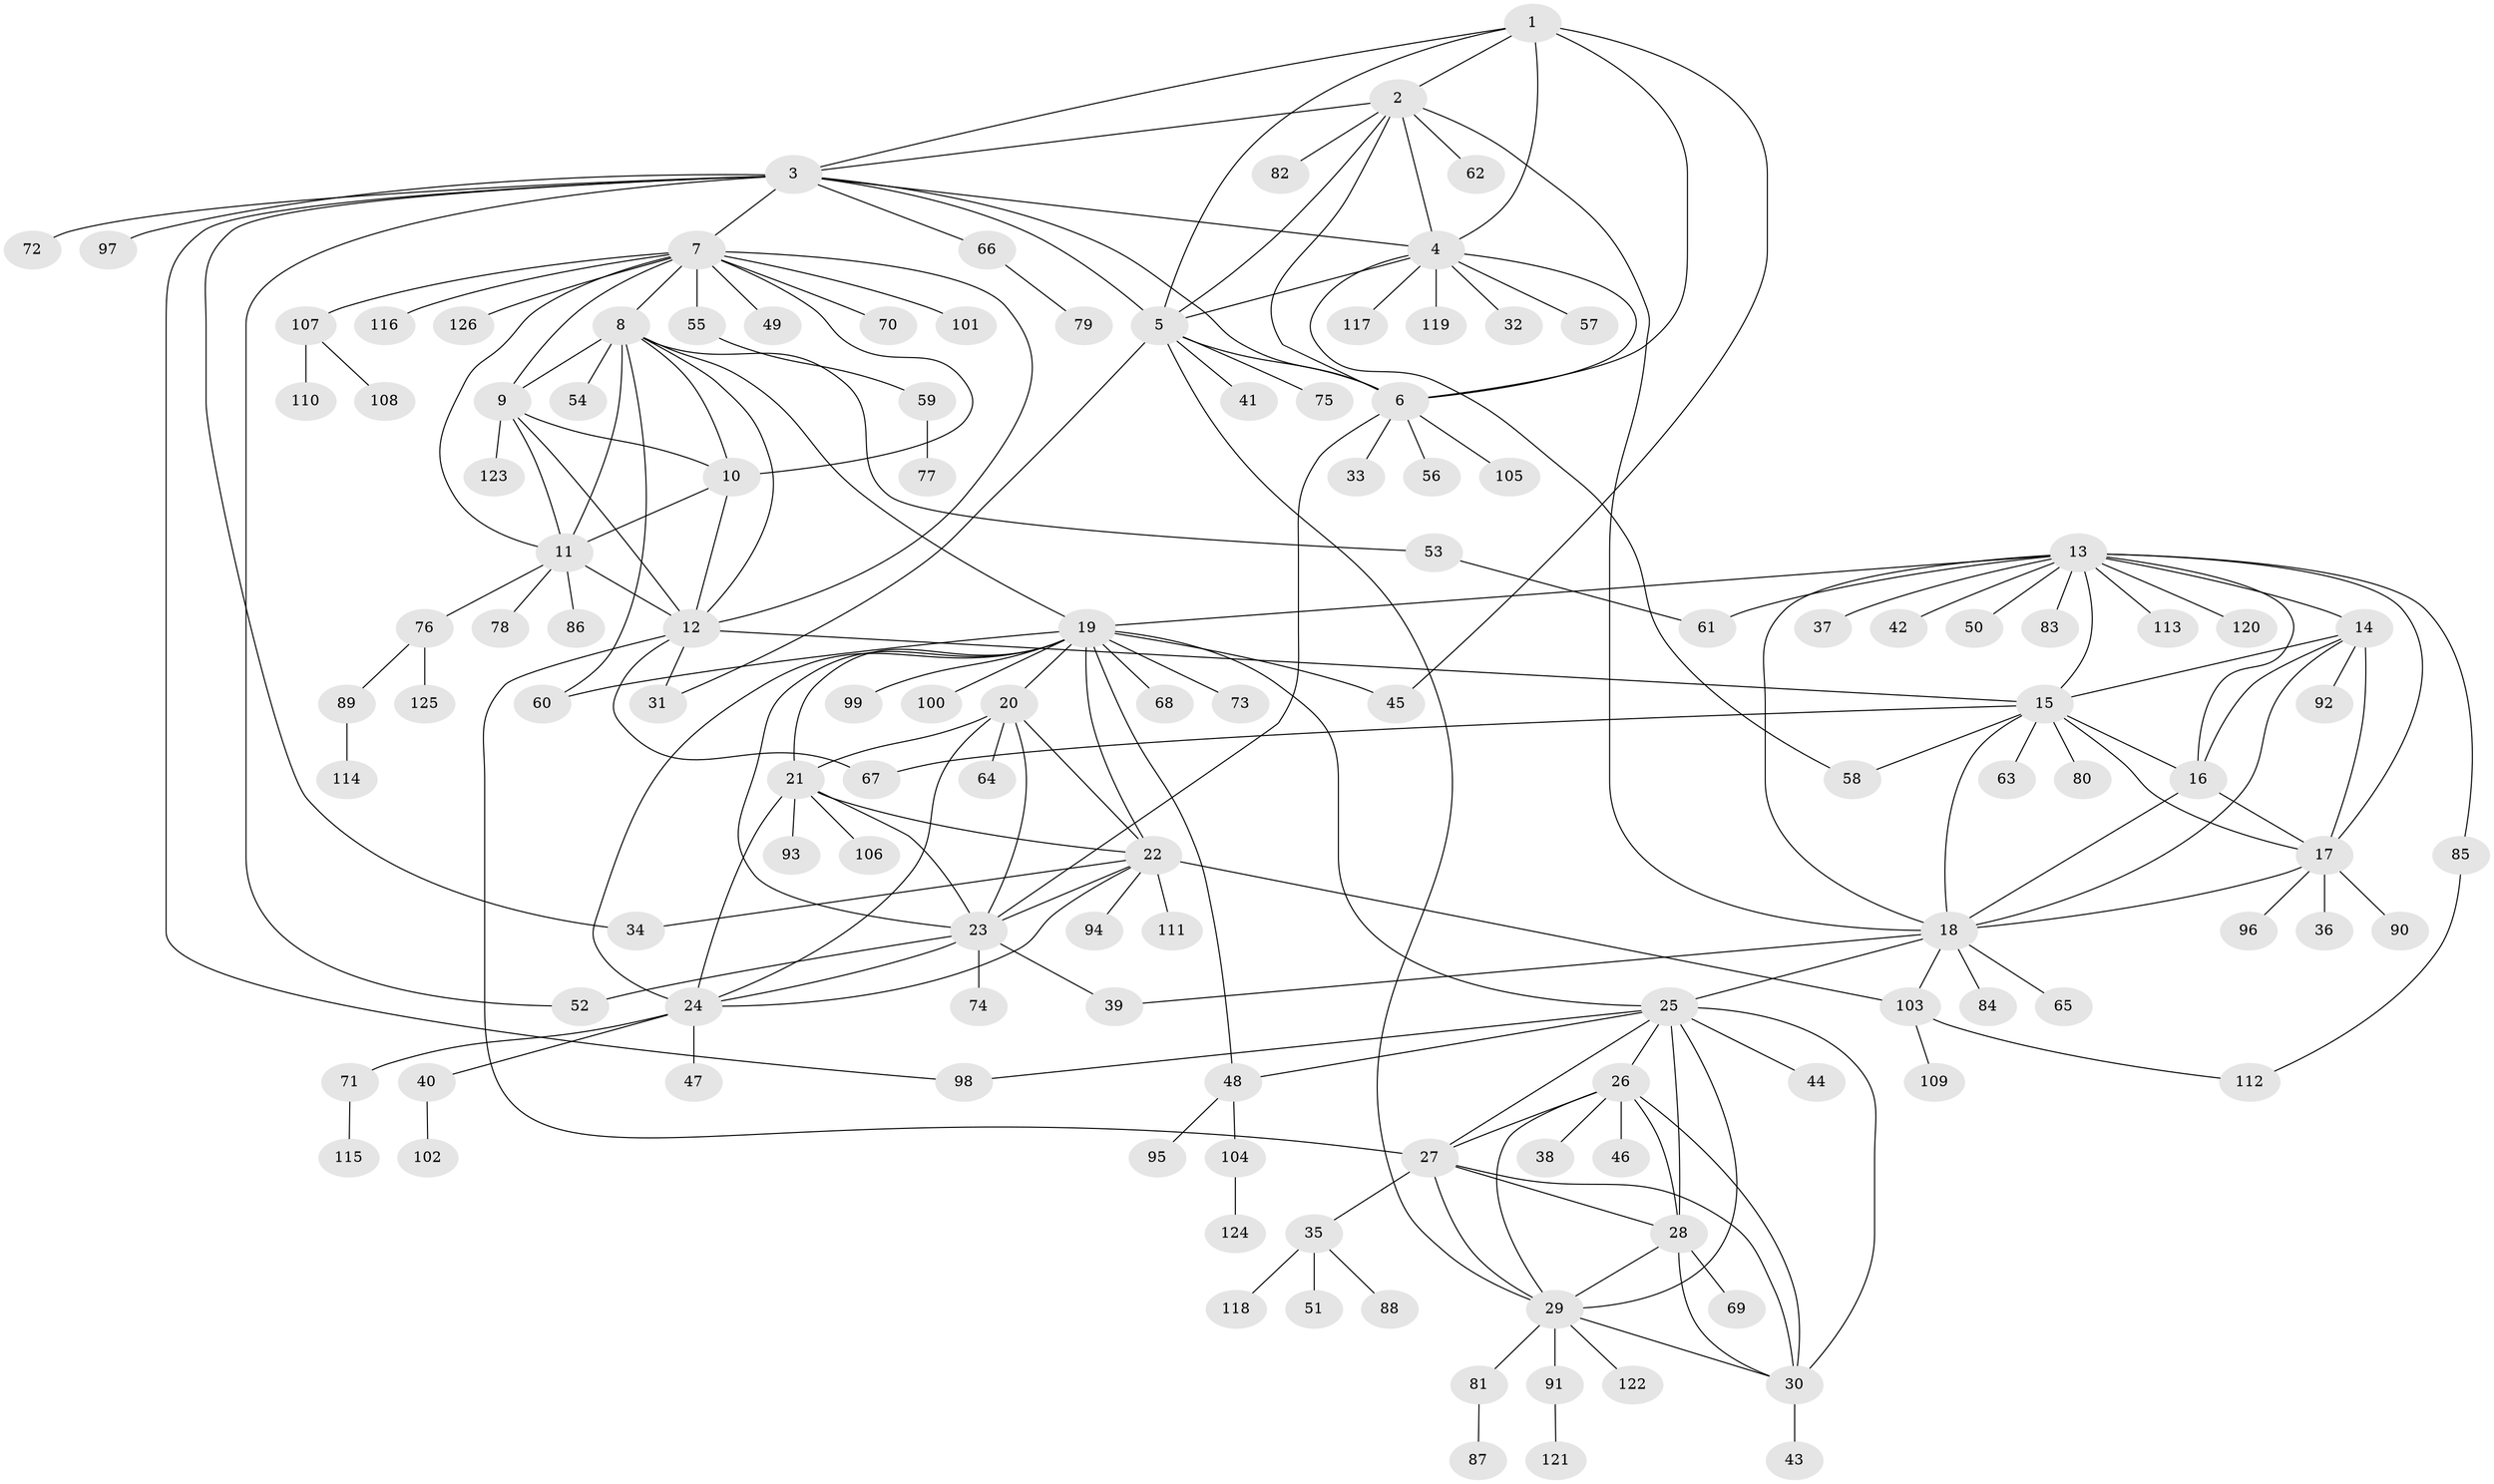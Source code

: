 // Generated by graph-tools (version 1.1) at 2025/55/03/09/25 04:55:23]
// undirected, 126 vertices, 194 edges
graph export_dot {
graph [start="1"]
  node [color=gray90,style=filled];
  1;
  2;
  3;
  4;
  5;
  6;
  7;
  8;
  9;
  10;
  11;
  12;
  13;
  14;
  15;
  16;
  17;
  18;
  19;
  20;
  21;
  22;
  23;
  24;
  25;
  26;
  27;
  28;
  29;
  30;
  31;
  32;
  33;
  34;
  35;
  36;
  37;
  38;
  39;
  40;
  41;
  42;
  43;
  44;
  45;
  46;
  47;
  48;
  49;
  50;
  51;
  52;
  53;
  54;
  55;
  56;
  57;
  58;
  59;
  60;
  61;
  62;
  63;
  64;
  65;
  66;
  67;
  68;
  69;
  70;
  71;
  72;
  73;
  74;
  75;
  76;
  77;
  78;
  79;
  80;
  81;
  82;
  83;
  84;
  85;
  86;
  87;
  88;
  89;
  90;
  91;
  92;
  93;
  94;
  95;
  96;
  97;
  98;
  99;
  100;
  101;
  102;
  103;
  104;
  105;
  106;
  107;
  108;
  109;
  110;
  111;
  112;
  113;
  114;
  115;
  116;
  117;
  118;
  119;
  120;
  121;
  122;
  123;
  124;
  125;
  126;
  1 -- 2;
  1 -- 3;
  1 -- 4;
  1 -- 5;
  1 -- 6;
  1 -- 45;
  2 -- 3;
  2 -- 4;
  2 -- 5;
  2 -- 6;
  2 -- 18;
  2 -- 62;
  2 -- 82;
  3 -- 4;
  3 -- 5;
  3 -- 6;
  3 -- 7;
  3 -- 34;
  3 -- 52;
  3 -- 66;
  3 -- 72;
  3 -- 97;
  3 -- 98;
  4 -- 5;
  4 -- 6;
  4 -- 32;
  4 -- 57;
  4 -- 58;
  4 -- 117;
  4 -- 119;
  5 -- 6;
  5 -- 29;
  5 -- 31;
  5 -- 41;
  5 -- 75;
  6 -- 23;
  6 -- 33;
  6 -- 56;
  6 -- 105;
  7 -- 8;
  7 -- 9;
  7 -- 10;
  7 -- 11;
  7 -- 12;
  7 -- 49;
  7 -- 55;
  7 -- 70;
  7 -- 101;
  7 -- 107;
  7 -- 116;
  7 -- 126;
  8 -- 9;
  8 -- 10;
  8 -- 11;
  8 -- 12;
  8 -- 19;
  8 -- 53;
  8 -- 54;
  8 -- 60;
  9 -- 10;
  9 -- 11;
  9 -- 12;
  9 -- 123;
  10 -- 11;
  10 -- 12;
  11 -- 12;
  11 -- 76;
  11 -- 78;
  11 -- 86;
  12 -- 15;
  12 -- 27;
  12 -- 31;
  12 -- 67;
  13 -- 14;
  13 -- 15;
  13 -- 16;
  13 -- 17;
  13 -- 18;
  13 -- 19;
  13 -- 37;
  13 -- 42;
  13 -- 50;
  13 -- 61;
  13 -- 83;
  13 -- 85;
  13 -- 113;
  13 -- 120;
  14 -- 15;
  14 -- 16;
  14 -- 17;
  14 -- 18;
  14 -- 92;
  15 -- 16;
  15 -- 17;
  15 -- 18;
  15 -- 58;
  15 -- 63;
  15 -- 67;
  15 -- 80;
  16 -- 17;
  16 -- 18;
  17 -- 18;
  17 -- 36;
  17 -- 90;
  17 -- 96;
  18 -- 25;
  18 -- 39;
  18 -- 65;
  18 -- 84;
  18 -- 103;
  19 -- 20;
  19 -- 21;
  19 -- 22;
  19 -- 23;
  19 -- 24;
  19 -- 25;
  19 -- 45;
  19 -- 48;
  19 -- 60;
  19 -- 68;
  19 -- 73;
  19 -- 99;
  19 -- 100;
  20 -- 21;
  20 -- 22;
  20 -- 23;
  20 -- 24;
  20 -- 64;
  21 -- 22;
  21 -- 23;
  21 -- 24;
  21 -- 93;
  21 -- 106;
  22 -- 23;
  22 -- 24;
  22 -- 34;
  22 -- 94;
  22 -- 103;
  22 -- 111;
  23 -- 24;
  23 -- 39;
  23 -- 52;
  23 -- 74;
  24 -- 40;
  24 -- 47;
  24 -- 71;
  25 -- 26;
  25 -- 27;
  25 -- 28;
  25 -- 29;
  25 -- 30;
  25 -- 44;
  25 -- 48;
  25 -- 98;
  26 -- 27;
  26 -- 28;
  26 -- 29;
  26 -- 30;
  26 -- 38;
  26 -- 46;
  27 -- 28;
  27 -- 29;
  27 -- 30;
  27 -- 35;
  28 -- 29;
  28 -- 30;
  28 -- 69;
  29 -- 30;
  29 -- 81;
  29 -- 91;
  29 -- 122;
  30 -- 43;
  35 -- 51;
  35 -- 88;
  35 -- 118;
  40 -- 102;
  48 -- 95;
  48 -- 104;
  53 -- 61;
  55 -- 59;
  59 -- 77;
  66 -- 79;
  71 -- 115;
  76 -- 89;
  76 -- 125;
  81 -- 87;
  85 -- 112;
  89 -- 114;
  91 -- 121;
  103 -- 109;
  103 -- 112;
  104 -- 124;
  107 -- 108;
  107 -- 110;
}
